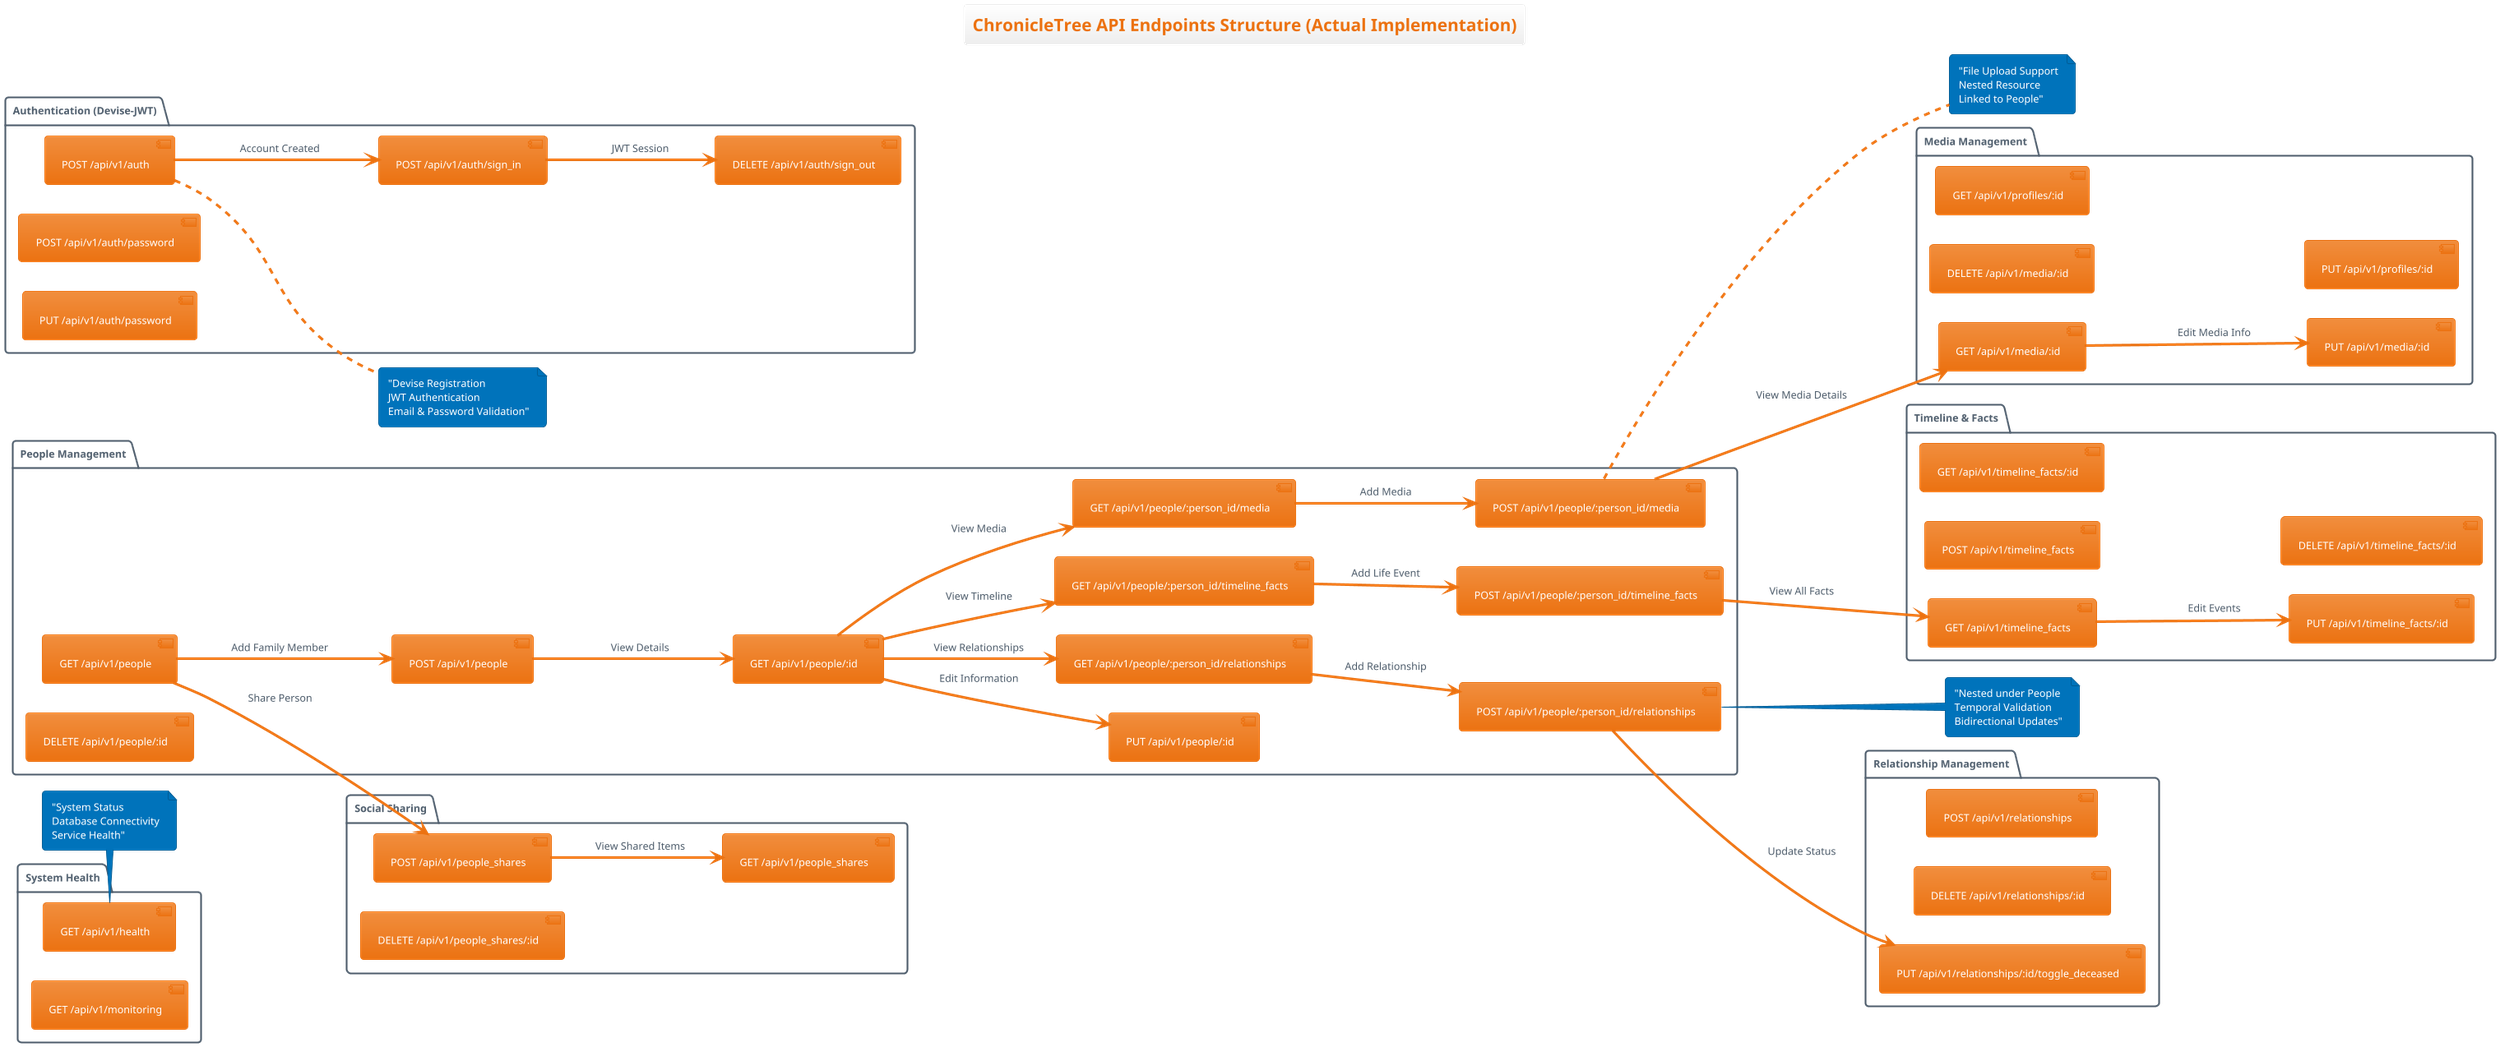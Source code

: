 @startuml API Endpoints Structure
!theme aws-orange
title ChronicleTree API Endpoints Structure (Actual Implementation)

left to right direction

package "Authentication (Devise-JWT)" {
  [POST /api/v1/auth] as Register
  [POST /api/v1/auth/sign_in] as SignIn
  [DELETE /api/v1/auth/sign_out] as SignOut
  [POST /api/v1/auth/password] as ResetPassword
  [PUT /api/v1/auth/password] as UpdatePassword
}

package "People Management" {
  [GET /api/v1/people] as GetPeople
  [POST /api/v1/people] as CreatePerson
  [GET /api/v1/people/:id] as GetPerson
  [PUT /api/v1/people/:id] as UpdatePerson
  [DELETE /api/v1/people/:id] as DeletePerson
  [GET /api/v1/people/:person_id/media] as GetPersonMedia
  [POST /api/v1/people/:person_id/media] as CreatePersonMedia
  [GET /api/v1/people/:person_id/timeline_facts] as GetPersonTimeline
  [POST /api/v1/people/:person_id/timeline_facts] as CreatePersonTimeline
  [GET /api/v1/people/:person_id/relationships] as GetPersonRelationships
  [POST /api/v1/people/:person_id/relationships] as CreatePersonRelationship
}

package "Relationship Management" {
  [POST /api/v1/relationships] as CreateRelationship
  [DELETE /api/v1/relationships/:id] as DeleteRelationship
  [PUT /api/v1/relationships/:id/toggle_deceased] as ToggleDeceased
}

package "Media Management" {
  [GET /api/v1/media/:id] as GetMedia
  [PUT /api/v1/media/:id] as UpdateMedia
  [DELETE /api/v1/media/:id] as DeleteMedia
  [GET /api/v1/profiles/:id] as GetProfile
  [PUT /api/v1/profiles/:id] as UpdateProfile
}

package "Timeline & Facts" {
  [GET /api/v1/timeline_facts] as GetTimelineFacts
  [POST /api/v1/timeline_facts] as CreateTimelineFact
  [GET /api/v1/timeline_facts/:id] as GetTimelineFact
  [PUT /api/v1/timeline_facts/:id] as UpdateTimelineFact
  [DELETE /api/v1/timeline_facts/:id] as DeleteTimelineFact
}

package "Social Sharing" {
  [GET /api/v1/people_shares] as GetShares
  [POST /api/v1/people_shares] as CreateShare
  [DELETE /api/v1/people_shares/:id] as DeleteShare
}

package "System Health" {
  [GET /api/v1/health] as HealthCheck
  [GET /api/v1/monitoring] as Monitoring
}

' Authentication flow
Register --> SignIn : Account Created
SignIn --> SignOut : JWT Session

' People management flow
GetPeople --> CreatePerson : Add Family Member
CreatePerson --> GetPerson : View Details
GetPerson --> UpdatePerson : Edit Information
GetPerson --> GetPersonMedia : View Media
GetPerson --> GetPersonTimeline : View Timeline
GetPerson --> GetPersonRelationships : View Relationships

' Relationship flow
GetPersonRelationships --> CreatePersonRelationship : Add Relationship
CreatePersonRelationship --> ToggleDeceased : Update Status

' Media flow
GetPersonMedia --> CreatePersonMedia : Add Media
CreatePersonMedia --> GetMedia : View Media Details
GetMedia --> UpdateMedia : Edit Media Info

' Timeline flow
GetPersonTimeline --> CreatePersonTimeline : Add Life Event
CreatePersonTimeline --> GetTimelineFacts : View All Facts
GetTimelineFacts --> UpdateTimelineFact : Edit Events

' Sharing flow
GetPeople --> CreateShare : Share Person
CreateShare --> GetShares : View Shared Items

note right of Register : "Devise Registration\nJWT Authentication\nEmail & Password Validation"
note right of CreatePersonRelationship : "Nested under People\nTemporal Validation\nBidirectional Updates"
note right of CreatePersonMedia : "File Upload Support\nNested Resource\nLinked to People"
note bottom of HealthCheck : "System Status\nDatabase Connectivity\nService Health"

@enduml

@enduml
